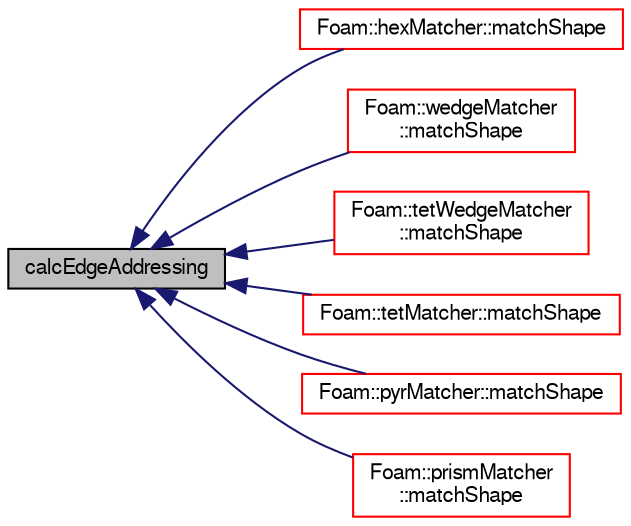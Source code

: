 digraph "calcEdgeAddressing"
{
  bgcolor="transparent";
  edge [fontname="FreeSans",fontsize="10",labelfontname="FreeSans",labelfontsize="10"];
  node [fontname="FreeSans",fontsize="10",shape=record];
  rankdir="LR";
  Node818 [label="calcEdgeAddressing",height=0.2,width=0.4,color="black", fillcolor="grey75", style="filled", fontcolor="black"];
  Node818 -> Node819 [dir="back",color="midnightblue",fontsize="10",style="solid",fontname="FreeSans"];
  Node819 [label="Foam::hexMatcher::matchShape",height=0.2,width=0.4,color="red",URL="$a27174.html#a1f0feccca7c36016d7745d9f9d196b6d",tooltip="Low level shape recognition. Return true if matches. "];
  Node818 -> Node825 [dir="back",color="midnightblue",fontsize="10",style="solid",fontname="FreeSans"];
  Node825 [label="Foam::wedgeMatcher\l::matchShape",height=0.2,width=0.4,color="red",URL="$a27194.html#a1f0feccca7c36016d7745d9f9d196b6d",tooltip="Low level shape recognition. Return true if matches. "];
  Node818 -> Node831 [dir="back",color="midnightblue",fontsize="10",style="solid",fontname="FreeSans"];
  Node831 [label="Foam::tetWedgeMatcher\l::matchShape",height=0.2,width=0.4,color="red",URL="$a27190.html#a1f0feccca7c36016d7745d9f9d196b6d",tooltip="Low level shape recognition. Return true if matches. "];
  Node818 -> Node837 [dir="back",color="midnightblue",fontsize="10",style="solid",fontname="FreeSans"];
  Node837 [label="Foam::tetMatcher::matchShape",height=0.2,width=0.4,color="red",URL="$a27186.html#a1f0feccca7c36016d7745d9f9d196b6d",tooltip="Low level shape recognition. Return true if matches. "];
  Node818 -> Node844 [dir="back",color="midnightblue",fontsize="10",style="solid",fontname="FreeSans"];
  Node844 [label="Foam::pyrMatcher::matchShape",height=0.2,width=0.4,color="red",URL="$a27182.html#a1f0feccca7c36016d7745d9f9d196b6d",tooltip="Low level shape recognition. Return true if matches. "];
  Node818 -> Node850 [dir="back",color="midnightblue",fontsize="10",style="solid",fontname="FreeSans"];
  Node850 [label="Foam::prismMatcher\l::matchShape",height=0.2,width=0.4,color="red",URL="$a27178.html#a1f0feccca7c36016d7745d9f9d196b6d",tooltip="Low level shape recognition. Return true if matches. "];
}
